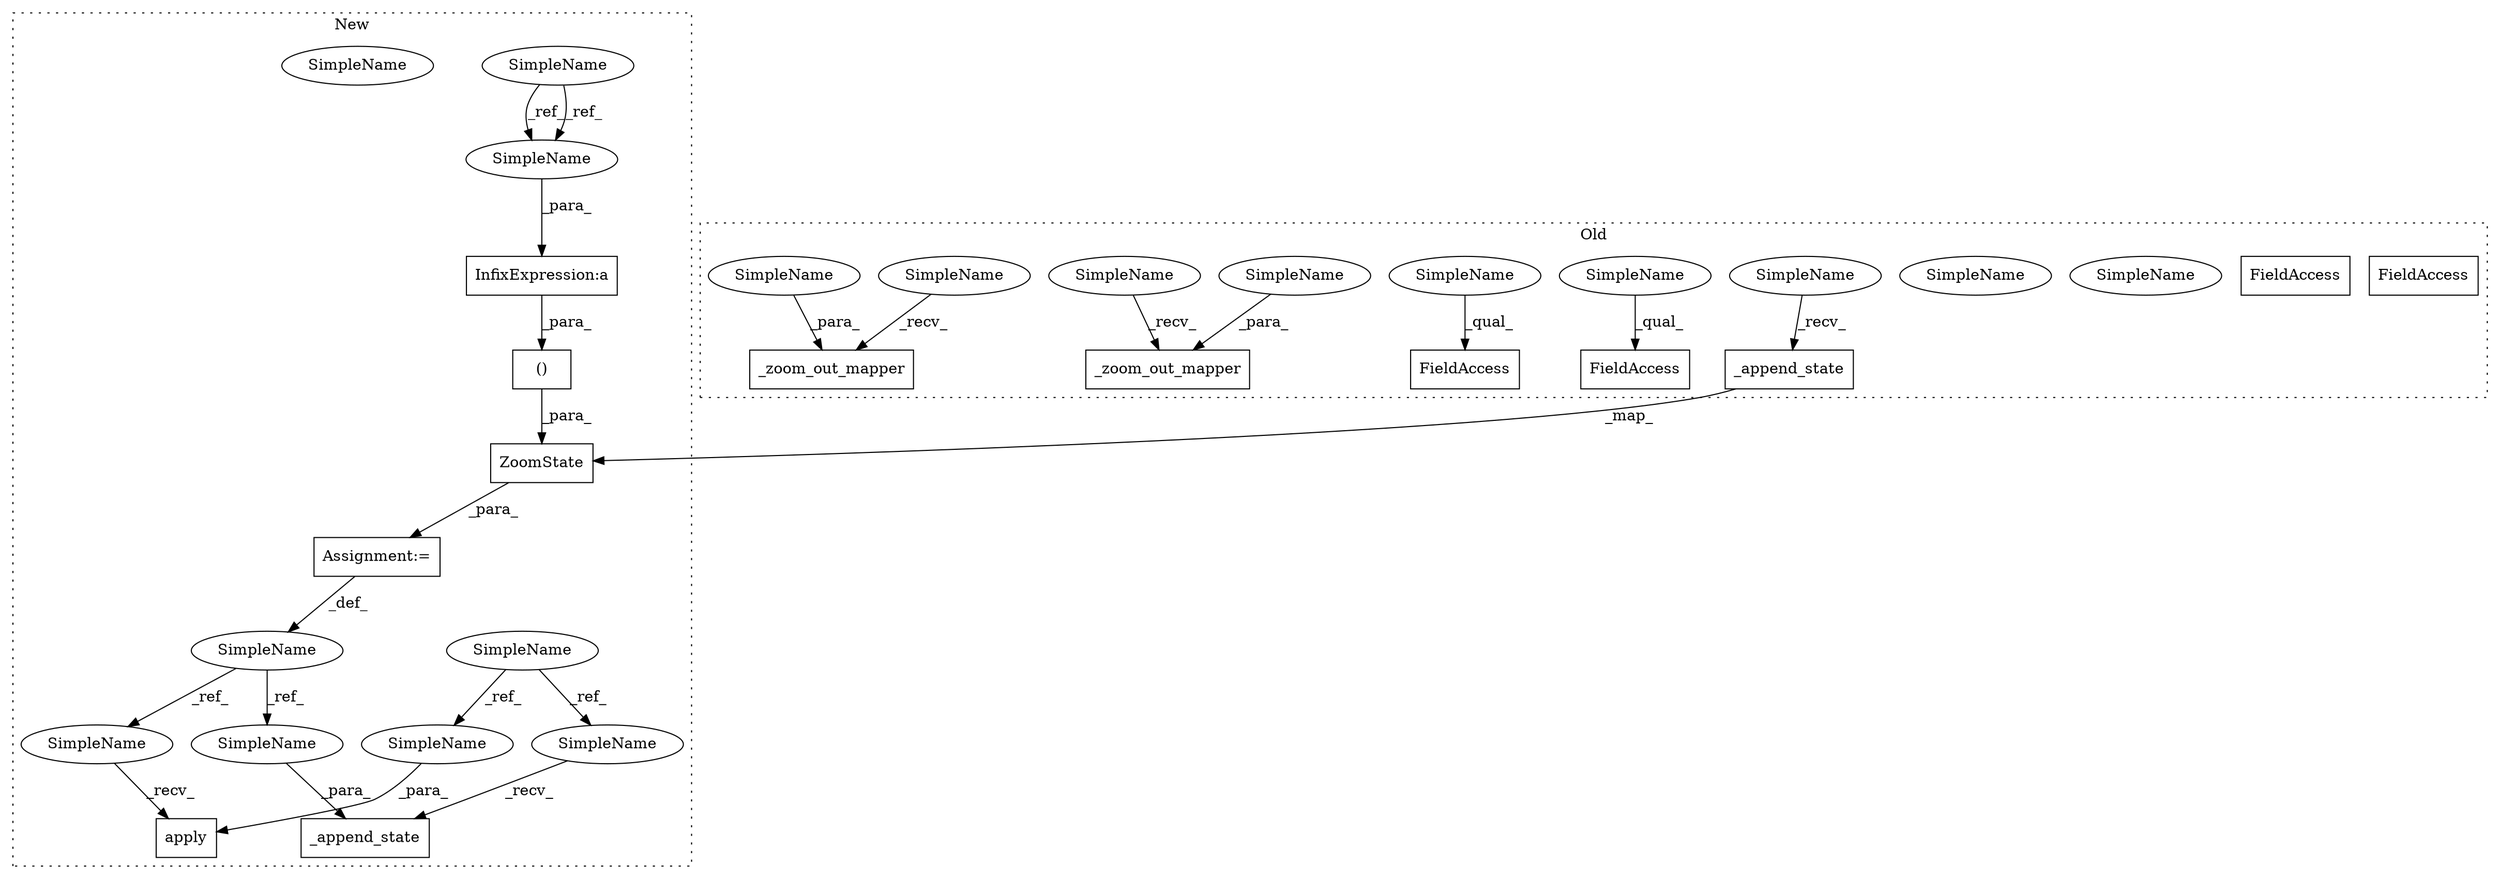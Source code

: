 digraph G {
subgraph cluster0 {
1 [label="_zoom_out_mapper" a="32" s="3088,3118" l="17,1" shape="box"];
7 [label="_append_state" a="32" s="3170,3238" l="19,2" shape="box"];
10 [label="_zoom_out_mapper" a="32" s="2954,2984" l="17,1" shape="box"];
12 [label="FieldAccess" a="22" s="3048" l="14" shape="box"];
13 [label="FieldAccess" a="22" s="2864" l="14" shape="box"];
14 [label="FieldAccess" a="22" s="2993" l="18" shape="box"];
15 [label="FieldAccess" a="22" s="3127" l="18" shape="box"];
17 [label="SimpleName" a="42" s="2978" l="6" shape="ellipse"];
18 [label="SimpleName" a="42" s="3112" l="6" shape="ellipse"];
21 [label="SimpleName" a="42" s="3165" l="4" shape="ellipse"];
22 [label="SimpleName" a="42" s="3048" l="4" shape="ellipse"];
23 [label="SimpleName" a="42" s="2864" l="4" shape="ellipse"];
24 [label="SimpleName" a="42" s="2949" l="4" shape="ellipse"];
25 [label="SimpleName" a="42" s="3083" l="4" shape="ellipse"];
28 [label="SimpleName" a="42" s="2978" l="6" shape="ellipse"];
29 [label="SimpleName" a="42" s="3112" l="6" shape="ellipse"];
label = "Old";
style="dotted";
}
subgraph cluster1 {
2 [label="apply" a="32" s="4346,4356" l="6,1" shape="box"];
3 [label="InfixExpression:a" a="27" s="4182" l="3" shape="box"];
4 [label="()" a="106" s="4280" l="47" shape="box"];
5 [label="SimpleName" a="42" s="3992" l="4" shape="ellipse"];
6 [label="_append_state" a="32" s="4368,4392" l="14,1" shape="box"];
8 [label="ZoomState" a="32" s="4209,4327" l="15,2" shape="box"];
9 [label="SimpleName" a="42" s="4198" l="10" shape="ellipse"];
11 [label="SimpleName" a="42" s="4111" l="6" shape="ellipse"];
16 [label="Assignment:=" a="7" s="4208" l="1" shape="box"];
19 [label="SimpleName" a="42" s="4352" l="4" shape="ellipse"];
20 [label="SimpleName" a="42" s="4363" l="4" shape="ellipse"];
26 [label="SimpleName" a="42" s="4185" l="6" shape="ellipse"];
27 [label="SimpleName" a="42" s="4185" l="6" shape="ellipse"];
30 [label="SimpleName" a="42" s="4335" l="10" shape="ellipse"];
31 [label="SimpleName" a="42" s="4382" l="10" shape="ellipse"];
label = "New";
style="dotted";
}
3 -> 4 [label="_para_"];
4 -> 8 [label="_para_"];
5 -> 20 [label="_ref_"];
5 -> 19 [label="_ref_"];
7 -> 8 [label="_map_"];
8 -> 16 [label="_para_"];
9 -> 30 [label="_ref_"];
9 -> 31 [label="_ref_"];
11 -> 27 [label="_ref_"];
11 -> 27 [label="_ref_"];
16 -> 9 [label="_def_"];
19 -> 2 [label="_para_"];
20 -> 6 [label="_recv_"];
21 -> 7 [label="_recv_"];
22 -> 12 [label="_qual_"];
23 -> 13 [label="_qual_"];
24 -> 10 [label="_recv_"];
25 -> 1 [label="_recv_"];
27 -> 3 [label="_para_"];
28 -> 10 [label="_para_"];
29 -> 1 [label="_para_"];
30 -> 2 [label="_recv_"];
31 -> 6 [label="_para_"];
}